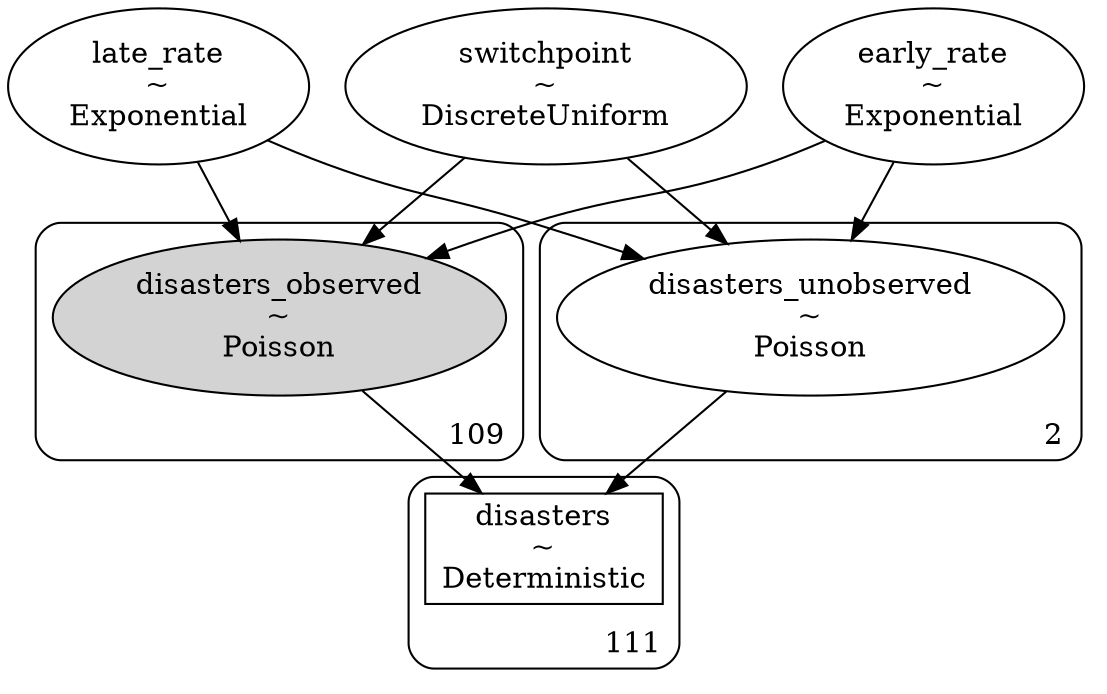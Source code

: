 digraph {
	early_rate [label="early_rate
~
Exponential" shape=ellipse]
	late_rate [label="late_rate
~
Exponential" shape=ellipse]
	switchpoint [label="switchpoint
~
DiscreteUniform" shape=ellipse]
	subgraph cluster109 {
		disasters_observed [label="disasters_observed
~
Poisson" shape=ellipse style=filled]
		label=109 labeljust=r labelloc=b style=rounded
	}
	subgraph cluster2 {
		disasters_unobserved [label="disasters_unobserved
~
Poisson" shape=ellipse]
		label=2 labeljust=r labelloc=b style=rounded
	}
	subgraph cluster111 {
		disasters [label="disasters
~
Deterministic" shape=box]
		label=111 labeljust=r labelloc=b style=rounded
	}
	early_rate -> disasters_observed
	late_rate -> disasters_observed
	switchpoint -> disasters_observed
	early_rate -> disasters_unobserved
	late_rate -> disasters_unobserved
	switchpoint -> disasters_unobserved
	disasters_observed -> disasters
	disasters_unobserved -> disasters
}
